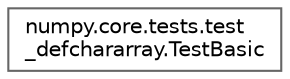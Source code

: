 digraph "Graphical Class Hierarchy"
{
 // LATEX_PDF_SIZE
  bgcolor="transparent";
  edge [fontname=Helvetica,fontsize=10,labelfontname=Helvetica,labelfontsize=10];
  node [fontname=Helvetica,fontsize=10,shape=box,height=0.2,width=0.4];
  rankdir="LR";
  Node0 [id="Node000000",label="numpy.core.tests.test\l_defchararray.TestBasic",height=0.2,width=0.4,color="grey40", fillcolor="white", style="filled",URL="$dc/d85/classnumpy_1_1core_1_1tests_1_1test__defchararray_1_1TestBasic.html",tooltip=" "];
}
